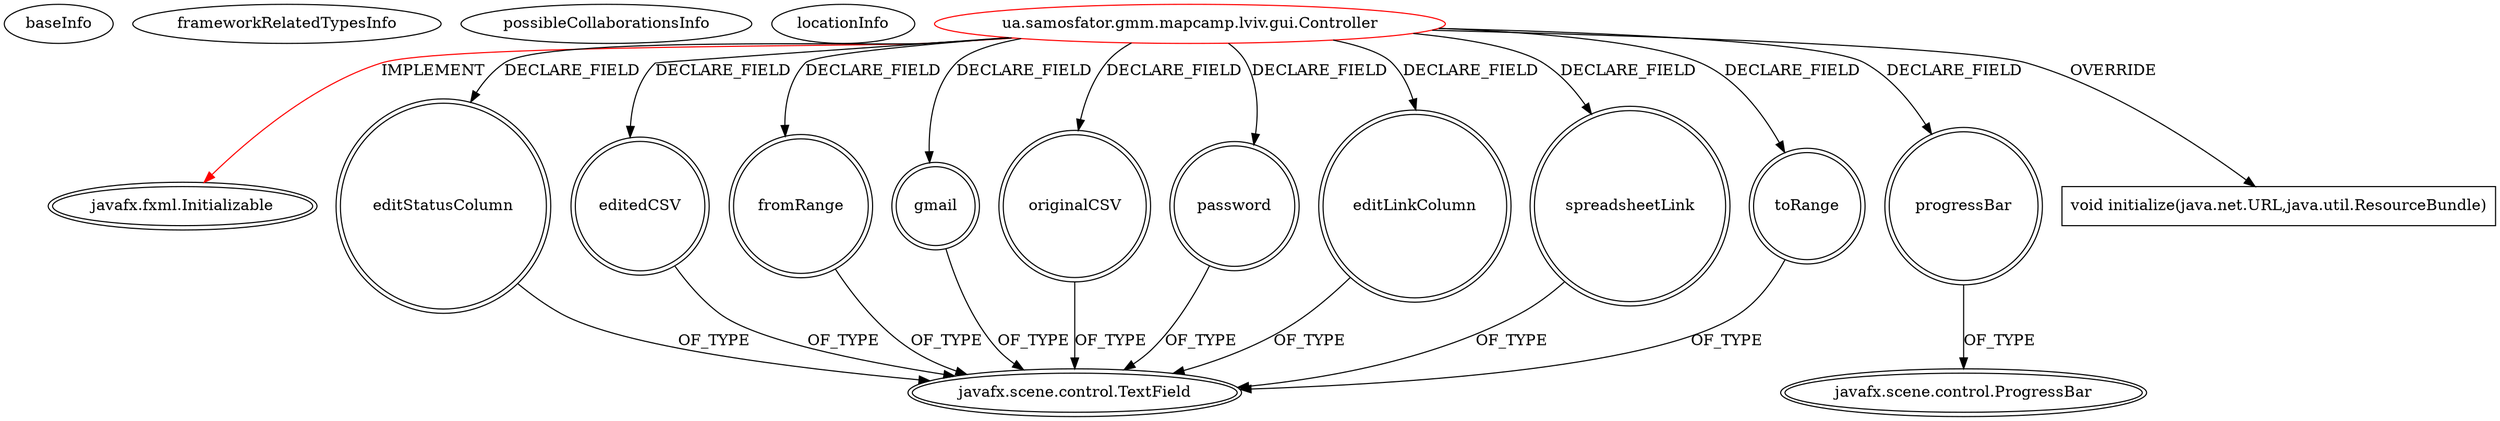 digraph {
baseInfo[graphId=4707,category="extension_graph",isAnonymous=false,possibleRelation=false]
frameworkRelatedTypesInfo[0="javafx.fxml.Initializable"]
possibleCollaborationsInfo[]
locationInfo[projectName="vladgolubev-MapCampUtils",filePath="/vladgolubev-MapCampUtils/MapCampUtils-master/src/ua/samosfator/gmm/mapcamp/lviv/gui/Controller.java",contextSignature="Controller",graphId="4707"]
0[label="ua.samosfator.gmm.mapcamp.lviv.gui.Controller",vertexType="ROOT_CLIENT_CLASS_DECLARATION",isFrameworkType=false,color=red]
1[label="javafx.fxml.Initializable",vertexType="FRAMEWORK_INTERFACE_TYPE",isFrameworkType=true,peripheries=2]
2[label="editLinkColumn",vertexType="FIELD_DECLARATION",isFrameworkType=true,peripheries=2,shape=circle]
3[label="javafx.scene.control.TextField",vertexType="FRAMEWORK_CLASS_TYPE",isFrameworkType=true,peripheries=2]
4[label="editStatusColumn",vertexType="FIELD_DECLARATION",isFrameworkType=true,peripheries=2,shape=circle]
6[label="editedCSV",vertexType="FIELD_DECLARATION",isFrameworkType=true,peripheries=2,shape=circle]
8[label="fromRange",vertexType="FIELD_DECLARATION",isFrameworkType=true,peripheries=2,shape=circle]
10[label="gmail",vertexType="FIELD_DECLARATION",isFrameworkType=true,peripheries=2,shape=circle]
12[label="originalCSV",vertexType="FIELD_DECLARATION",isFrameworkType=true,peripheries=2,shape=circle]
14[label="password",vertexType="FIELD_DECLARATION",isFrameworkType=true,peripheries=2,shape=circle]
16[label="progressBar",vertexType="FIELD_DECLARATION",isFrameworkType=true,peripheries=2,shape=circle]
17[label="javafx.scene.control.ProgressBar",vertexType="FRAMEWORK_CLASS_TYPE",isFrameworkType=true,peripheries=2]
18[label="spreadsheetLink",vertexType="FIELD_DECLARATION",isFrameworkType=true,peripheries=2,shape=circle]
20[label="toRange",vertexType="FIELD_DECLARATION",isFrameworkType=true,peripheries=2,shape=circle]
22[label="void initialize(java.net.URL,java.util.ResourceBundle)",vertexType="OVERRIDING_METHOD_DECLARATION",isFrameworkType=false,shape=box]
0->1[label="IMPLEMENT",color=red]
0->2[label="DECLARE_FIELD"]
2->3[label="OF_TYPE"]
0->4[label="DECLARE_FIELD"]
4->3[label="OF_TYPE"]
0->6[label="DECLARE_FIELD"]
6->3[label="OF_TYPE"]
0->8[label="DECLARE_FIELD"]
8->3[label="OF_TYPE"]
0->10[label="DECLARE_FIELD"]
10->3[label="OF_TYPE"]
0->12[label="DECLARE_FIELD"]
12->3[label="OF_TYPE"]
0->14[label="DECLARE_FIELD"]
14->3[label="OF_TYPE"]
0->16[label="DECLARE_FIELD"]
16->17[label="OF_TYPE"]
0->18[label="DECLARE_FIELD"]
18->3[label="OF_TYPE"]
0->20[label="DECLARE_FIELD"]
20->3[label="OF_TYPE"]
0->22[label="OVERRIDE"]
}
